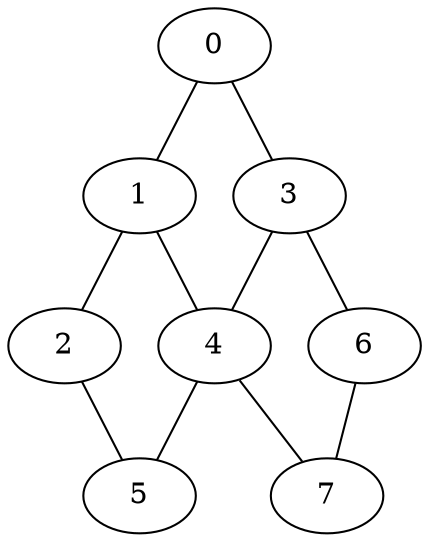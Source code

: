 graph new_graph {
	0;
	1;
	2;
	3;
	4;
	5;
	6;
	7;
	0--1;
	0--3;
	1--2;
	1--4;
	2--5;
	3--4;
	3--6;
	4--5;
	4--7;
	6--7;
	}
